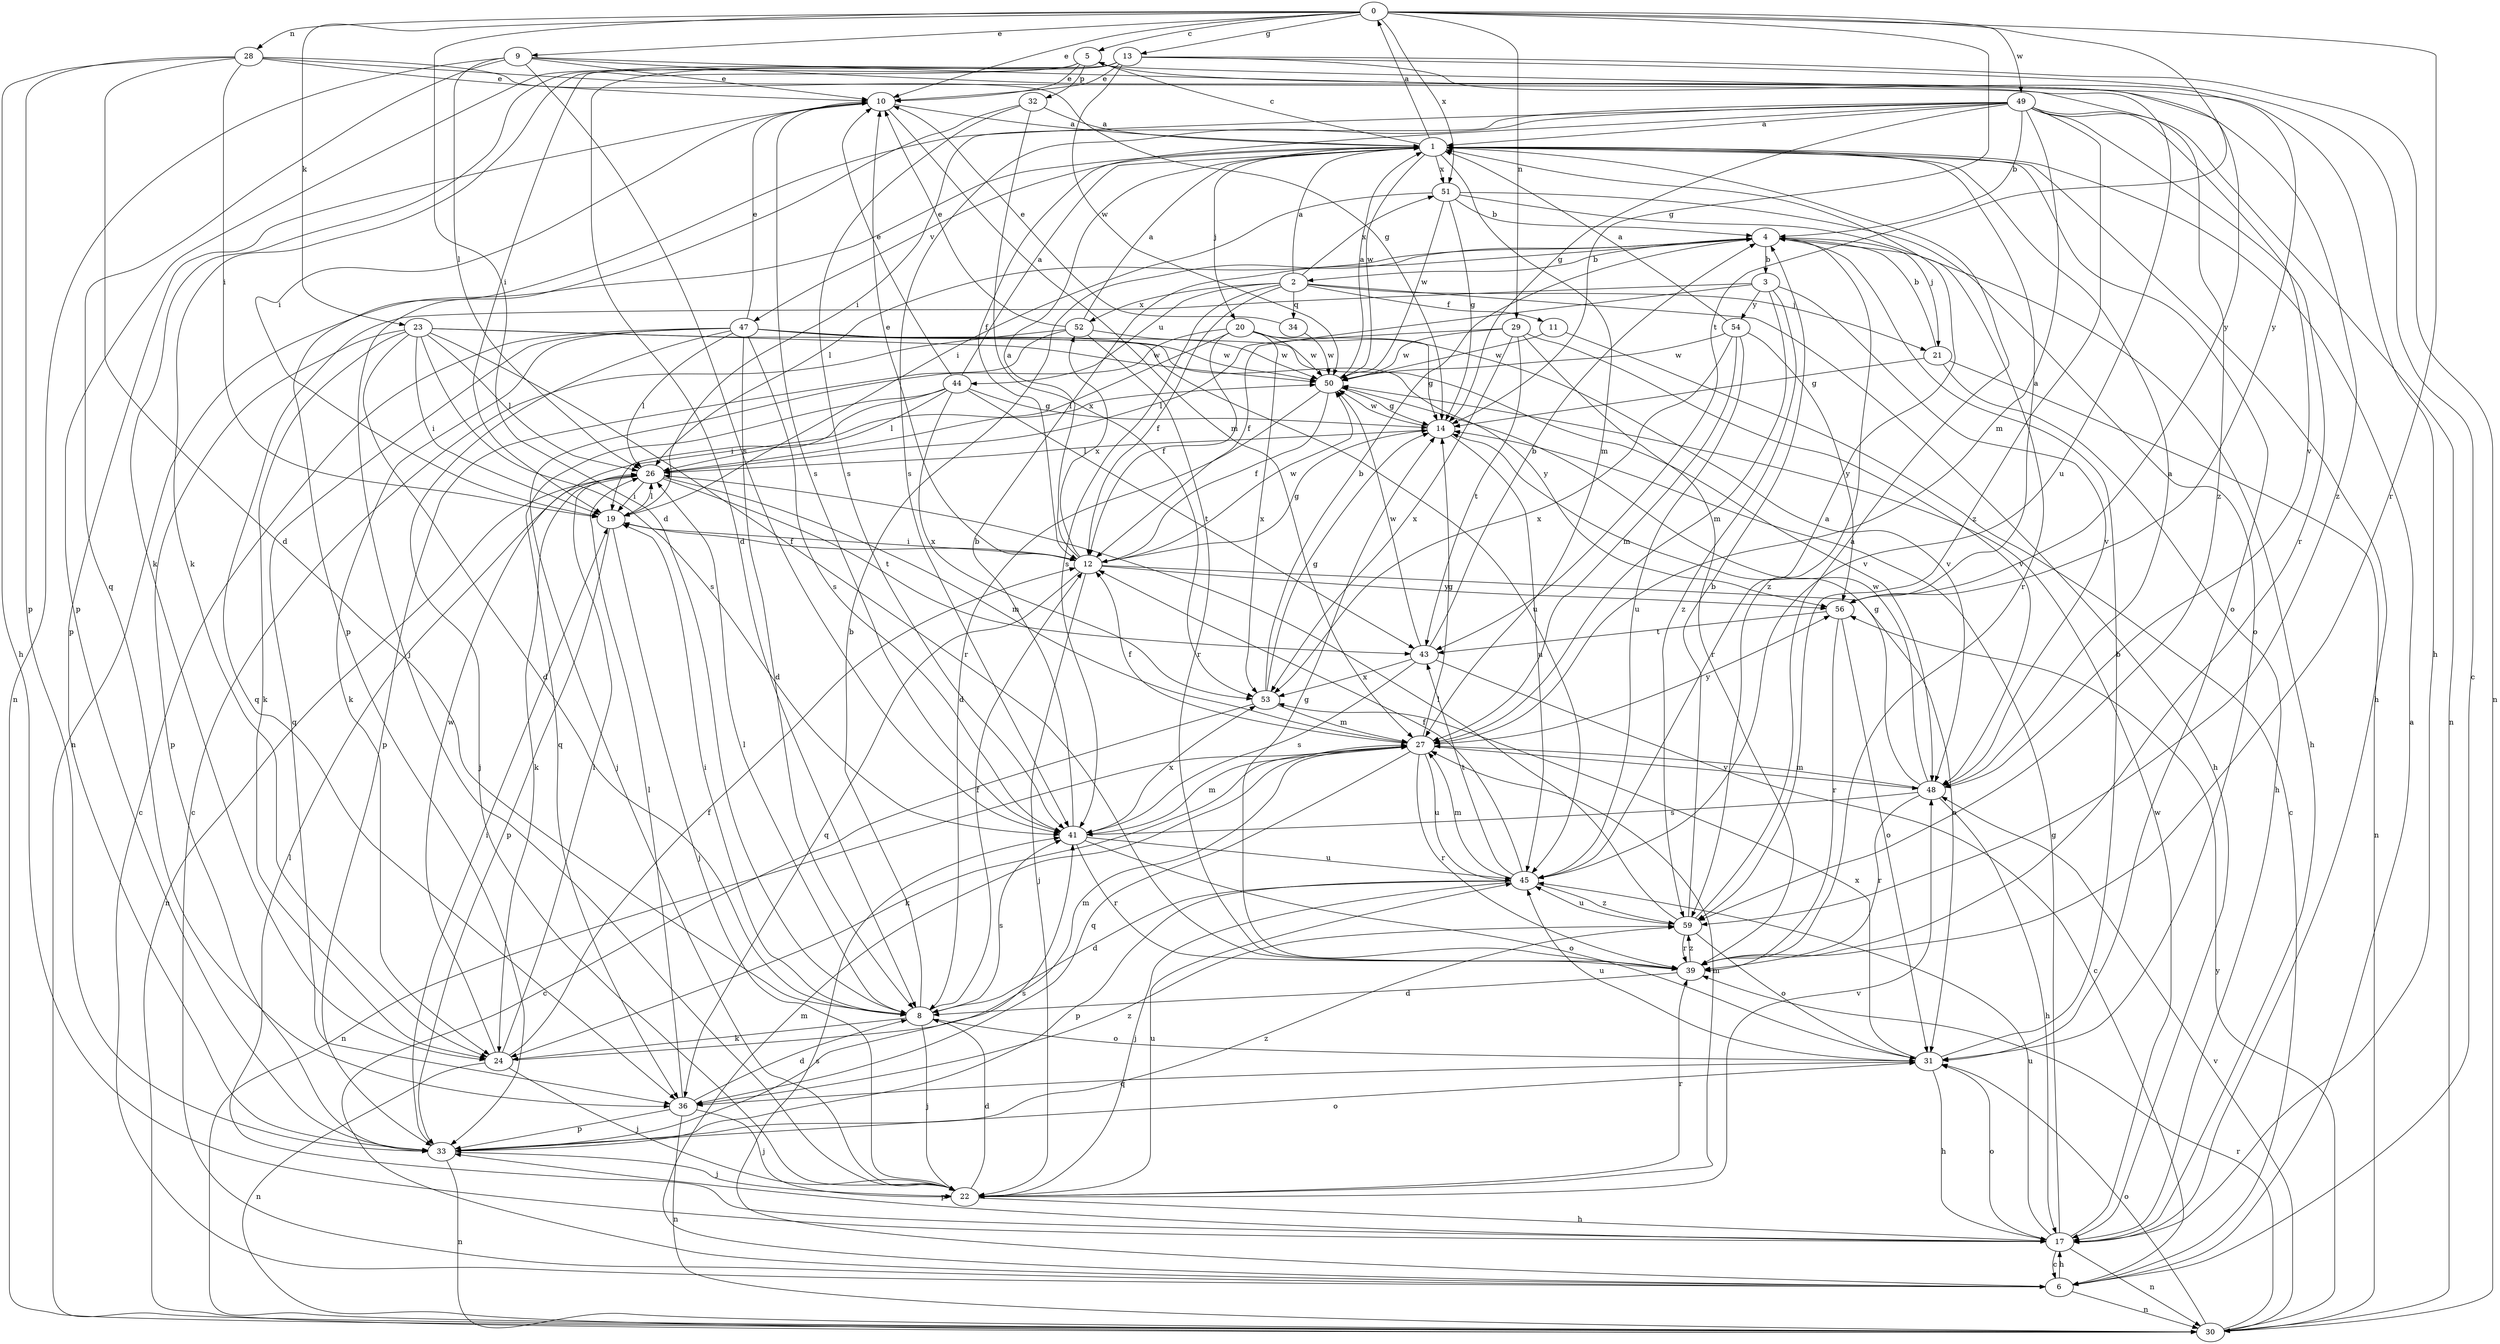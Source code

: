 strict digraph  {
0;
1;
2;
3;
4;
5;
6;
8;
9;
10;
11;
12;
13;
14;
17;
19;
20;
21;
22;
23;
24;
26;
27;
28;
29;
30;
31;
32;
33;
34;
36;
39;
41;
43;
44;
45;
47;
48;
49;
50;
51;
52;
53;
54;
56;
59;
0 -> 5  [label=c];
0 -> 8  [label=d];
0 -> 9  [label=e];
0 -> 10  [label=e];
0 -> 13  [label=g];
0 -> 14  [label=g];
0 -> 23  [label=k];
0 -> 28  [label=n];
0 -> 29  [label=n];
0 -> 39  [label=r];
0 -> 43  [label=t];
0 -> 49  [label=w];
0 -> 51  [label=x];
1 -> 0  [label=a];
1 -> 5  [label=c];
1 -> 17  [label=h];
1 -> 20  [label=j];
1 -> 27  [label=m];
1 -> 30  [label=n];
1 -> 31  [label=o];
1 -> 47  [label=v];
1 -> 50  [label=w];
1 -> 51  [label=x];
2 -> 1  [label=a];
2 -> 11  [label=f];
2 -> 12  [label=f];
2 -> 17  [label=h];
2 -> 21  [label=j];
2 -> 34  [label=q];
2 -> 41  [label=s];
2 -> 44  [label=u];
2 -> 51  [label=x];
2 -> 52  [label=x];
3 -> 12  [label=f];
3 -> 27  [label=m];
3 -> 36  [label=q];
3 -> 48  [label=v];
3 -> 54  [label=y];
3 -> 59  [label=z];
4 -> 2  [label=b];
4 -> 3  [label=b];
4 -> 17  [label=h];
4 -> 21  [label=j];
4 -> 26  [label=l];
4 -> 59  [label=z];
5 -> 10  [label=e];
5 -> 17  [label=h];
5 -> 24  [label=k];
5 -> 32  [label=p];
5 -> 33  [label=p];
5 -> 56  [label=y];
6 -> 1  [label=a];
6 -> 17  [label=h];
6 -> 27  [label=m];
6 -> 30  [label=n];
6 -> 41  [label=s];
8 -> 4  [label=b];
8 -> 12  [label=f];
8 -> 19  [label=i];
8 -> 22  [label=j];
8 -> 24  [label=k];
8 -> 26  [label=l];
8 -> 31  [label=o];
8 -> 41  [label=s];
9 -> 10  [label=e];
9 -> 26  [label=l];
9 -> 30  [label=n];
9 -> 36  [label=q];
9 -> 41  [label=s];
9 -> 45  [label=u];
9 -> 59  [label=z];
10 -> 1  [label=a];
10 -> 19  [label=i];
10 -> 27  [label=m];
10 -> 33  [label=p];
10 -> 41  [label=s];
11 -> 6  [label=c];
11 -> 50  [label=w];
12 -> 1  [label=a];
12 -> 10  [label=e];
12 -> 14  [label=g];
12 -> 19  [label=i];
12 -> 22  [label=j];
12 -> 31  [label=o];
12 -> 36  [label=q];
12 -> 50  [label=w];
12 -> 52  [label=x];
12 -> 56  [label=y];
13 -> 6  [label=c];
13 -> 8  [label=d];
13 -> 10  [label=e];
13 -> 19  [label=i];
13 -> 24  [label=k];
13 -> 30  [label=n];
13 -> 50  [label=w];
13 -> 56  [label=y];
14 -> 26  [label=l];
14 -> 45  [label=u];
14 -> 50  [label=w];
17 -> 6  [label=c];
17 -> 14  [label=g];
17 -> 26  [label=l];
17 -> 30  [label=n];
17 -> 31  [label=o];
17 -> 33  [label=p];
17 -> 45  [label=u];
17 -> 50  [label=w];
19 -> 12  [label=f];
19 -> 22  [label=j];
19 -> 26  [label=l];
19 -> 33  [label=p];
20 -> 12  [label=f];
20 -> 14  [label=g];
20 -> 22  [label=j];
20 -> 26  [label=l];
20 -> 48  [label=v];
20 -> 50  [label=w];
20 -> 53  [label=x];
21 -> 4  [label=b];
21 -> 14  [label=g];
21 -> 17  [label=h];
21 -> 30  [label=n];
22 -> 8  [label=d];
22 -> 17  [label=h];
22 -> 27  [label=m];
22 -> 39  [label=r];
22 -> 45  [label=u];
22 -> 48  [label=v];
23 -> 8  [label=d];
23 -> 19  [label=i];
23 -> 24  [label=k];
23 -> 26  [label=l];
23 -> 33  [label=p];
23 -> 39  [label=r];
23 -> 41  [label=s];
23 -> 50  [label=w];
23 -> 56  [label=y];
24 -> 12  [label=f];
24 -> 22  [label=j];
24 -> 26  [label=l];
24 -> 27  [label=m];
24 -> 30  [label=n];
24 -> 50  [label=w];
26 -> 19  [label=i];
26 -> 24  [label=k];
26 -> 27  [label=m];
26 -> 30  [label=n];
26 -> 43  [label=t];
27 -> 12  [label=f];
27 -> 14  [label=g];
27 -> 24  [label=k];
27 -> 30  [label=n];
27 -> 36  [label=q];
27 -> 39  [label=r];
27 -> 45  [label=u];
27 -> 48  [label=v];
27 -> 56  [label=y];
28 -> 8  [label=d];
28 -> 10  [label=e];
28 -> 14  [label=g];
28 -> 17  [label=h];
28 -> 19  [label=i];
28 -> 33  [label=p];
28 -> 59  [label=z];
29 -> 26  [label=l];
29 -> 39  [label=r];
29 -> 43  [label=t];
29 -> 48  [label=v];
29 -> 50  [label=w];
29 -> 53  [label=x];
30 -> 31  [label=o];
30 -> 39  [label=r];
30 -> 48  [label=v];
30 -> 56  [label=y];
31 -> 4  [label=b];
31 -> 17  [label=h];
31 -> 36  [label=q];
31 -> 45  [label=u];
31 -> 53  [label=x];
32 -> 1  [label=a];
32 -> 22  [label=j];
32 -> 41  [label=s];
32 -> 53  [label=x];
33 -> 19  [label=i];
33 -> 22  [label=j];
33 -> 30  [label=n];
33 -> 31  [label=o];
33 -> 41  [label=s];
33 -> 59  [label=z];
34 -> 10  [label=e];
34 -> 50  [label=w];
36 -> 8  [label=d];
36 -> 22  [label=j];
36 -> 26  [label=l];
36 -> 30  [label=n];
36 -> 33  [label=p];
36 -> 59  [label=z];
39 -> 8  [label=d];
39 -> 14  [label=g];
39 -> 59  [label=z];
41 -> 4  [label=b];
41 -> 27  [label=m];
41 -> 31  [label=o];
41 -> 39  [label=r];
41 -> 45  [label=u];
41 -> 53  [label=x];
43 -> 4  [label=b];
43 -> 6  [label=c];
43 -> 41  [label=s];
43 -> 50  [label=w];
43 -> 53  [label=x];
44 -> 1  [label=a];
44 -> 10  [label=e];
44 -> 14  [label=g];
44 -> 19  [label=i];
44 -> 26  [label=l];
44 -> 36  [label=q];
44 -> 43  [label=t];
44 -> 53  [label=x];
45 -> 1  [label=a];
45 -> 8  [label=d];
45 -> 12  [label=f];
45 -> 22  [label=j];
45 -> 27  [label=m];
45 -> 33  [label=p];
45 -> 43  [label=t];
45 -> 59  [label=z];
47 -> 6  [label=c];
47 -> 8  [label=d];
47 -> 10  [label=e];
47 -> 22  [label=j];
47 -> 24  [label=k];
47 -> 26  [label=l];
47 -> 36  [label=q];
47 -> 41  [label=s];
47 -> 45  [label=u];
47 -> 48  [label=v];
47 -> 50  [label=w];
48 -> 1  [label=a];
48 -> 14  [label=g];
48 -> 17  [label=h];
48 -> 27  [label=m];
48 -> 39  [label=r];
48 -> 41  [label=s];
48 -> 50  [label=w];
49 -> 1  [label=a];
49 -> 4  [label=b];
49 -> 12  [label=f];
49 -> 14  [label=g];
49 -> 19  [label=i];
49 -> 27  [label=m];
49 -> 30  [label=n];
49 -> 33  [label=p];
49 -> 39  [label=r];
49 -> 41  [label=s];
49 -> 48  [label=v];
49 -> 59  [label=z];
50 -> 1  [label=a];
50 -> 8  [label=d];
50 -> 12  [label=f];
50 -> 14  [label=g];
51 -> 4  [label=b];
51 -> 14  [label=g];
51 -> 19  [label=i];
51 -> 31  [label=o];
51 -> 39  [label=r];
51 -> 50  [label=w];
52 -> 1  [label=a];
52 -> 6  [label=c];
52 -> 10  [label=e];
52 -> 33  [label=p];
52 -> 39  [label=r];
52 -> 50  [label=w];
53 -> 4  [label=b];
53 -> 6  [label=c];
53 -> 14  [label=g];
53 -> 27  [label=m];
54 -> 1  [label=a];
54 -> 27  [label=m];
54 -> 45  [label=u];
54 -> 50  [label=w];
54 -> 53  [label=x];
54 -> 56  [label=y];
56 -> 1  [label=a];
56 -> 31  [label=o];
56 -> 39  [label=r];
56 -> 43  [label=t];
59 -> 1  [label=a];
59 -> 4  [label=b];
59 -> 26  [label=l];
59 -> 31  [label=o];
59 -> 39  [label=r];
59 -> 45  [label=u];
}
